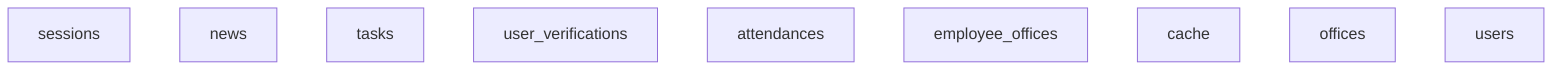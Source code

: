 graph TD
  sessions[sessions]
  news[news]
  tasks[tasks]
  user_verifications[user_verifications]
  attendances[attendances]
  employee_offices[employee_offices]
  cache[cache]
  offices[offices]
  users[users]